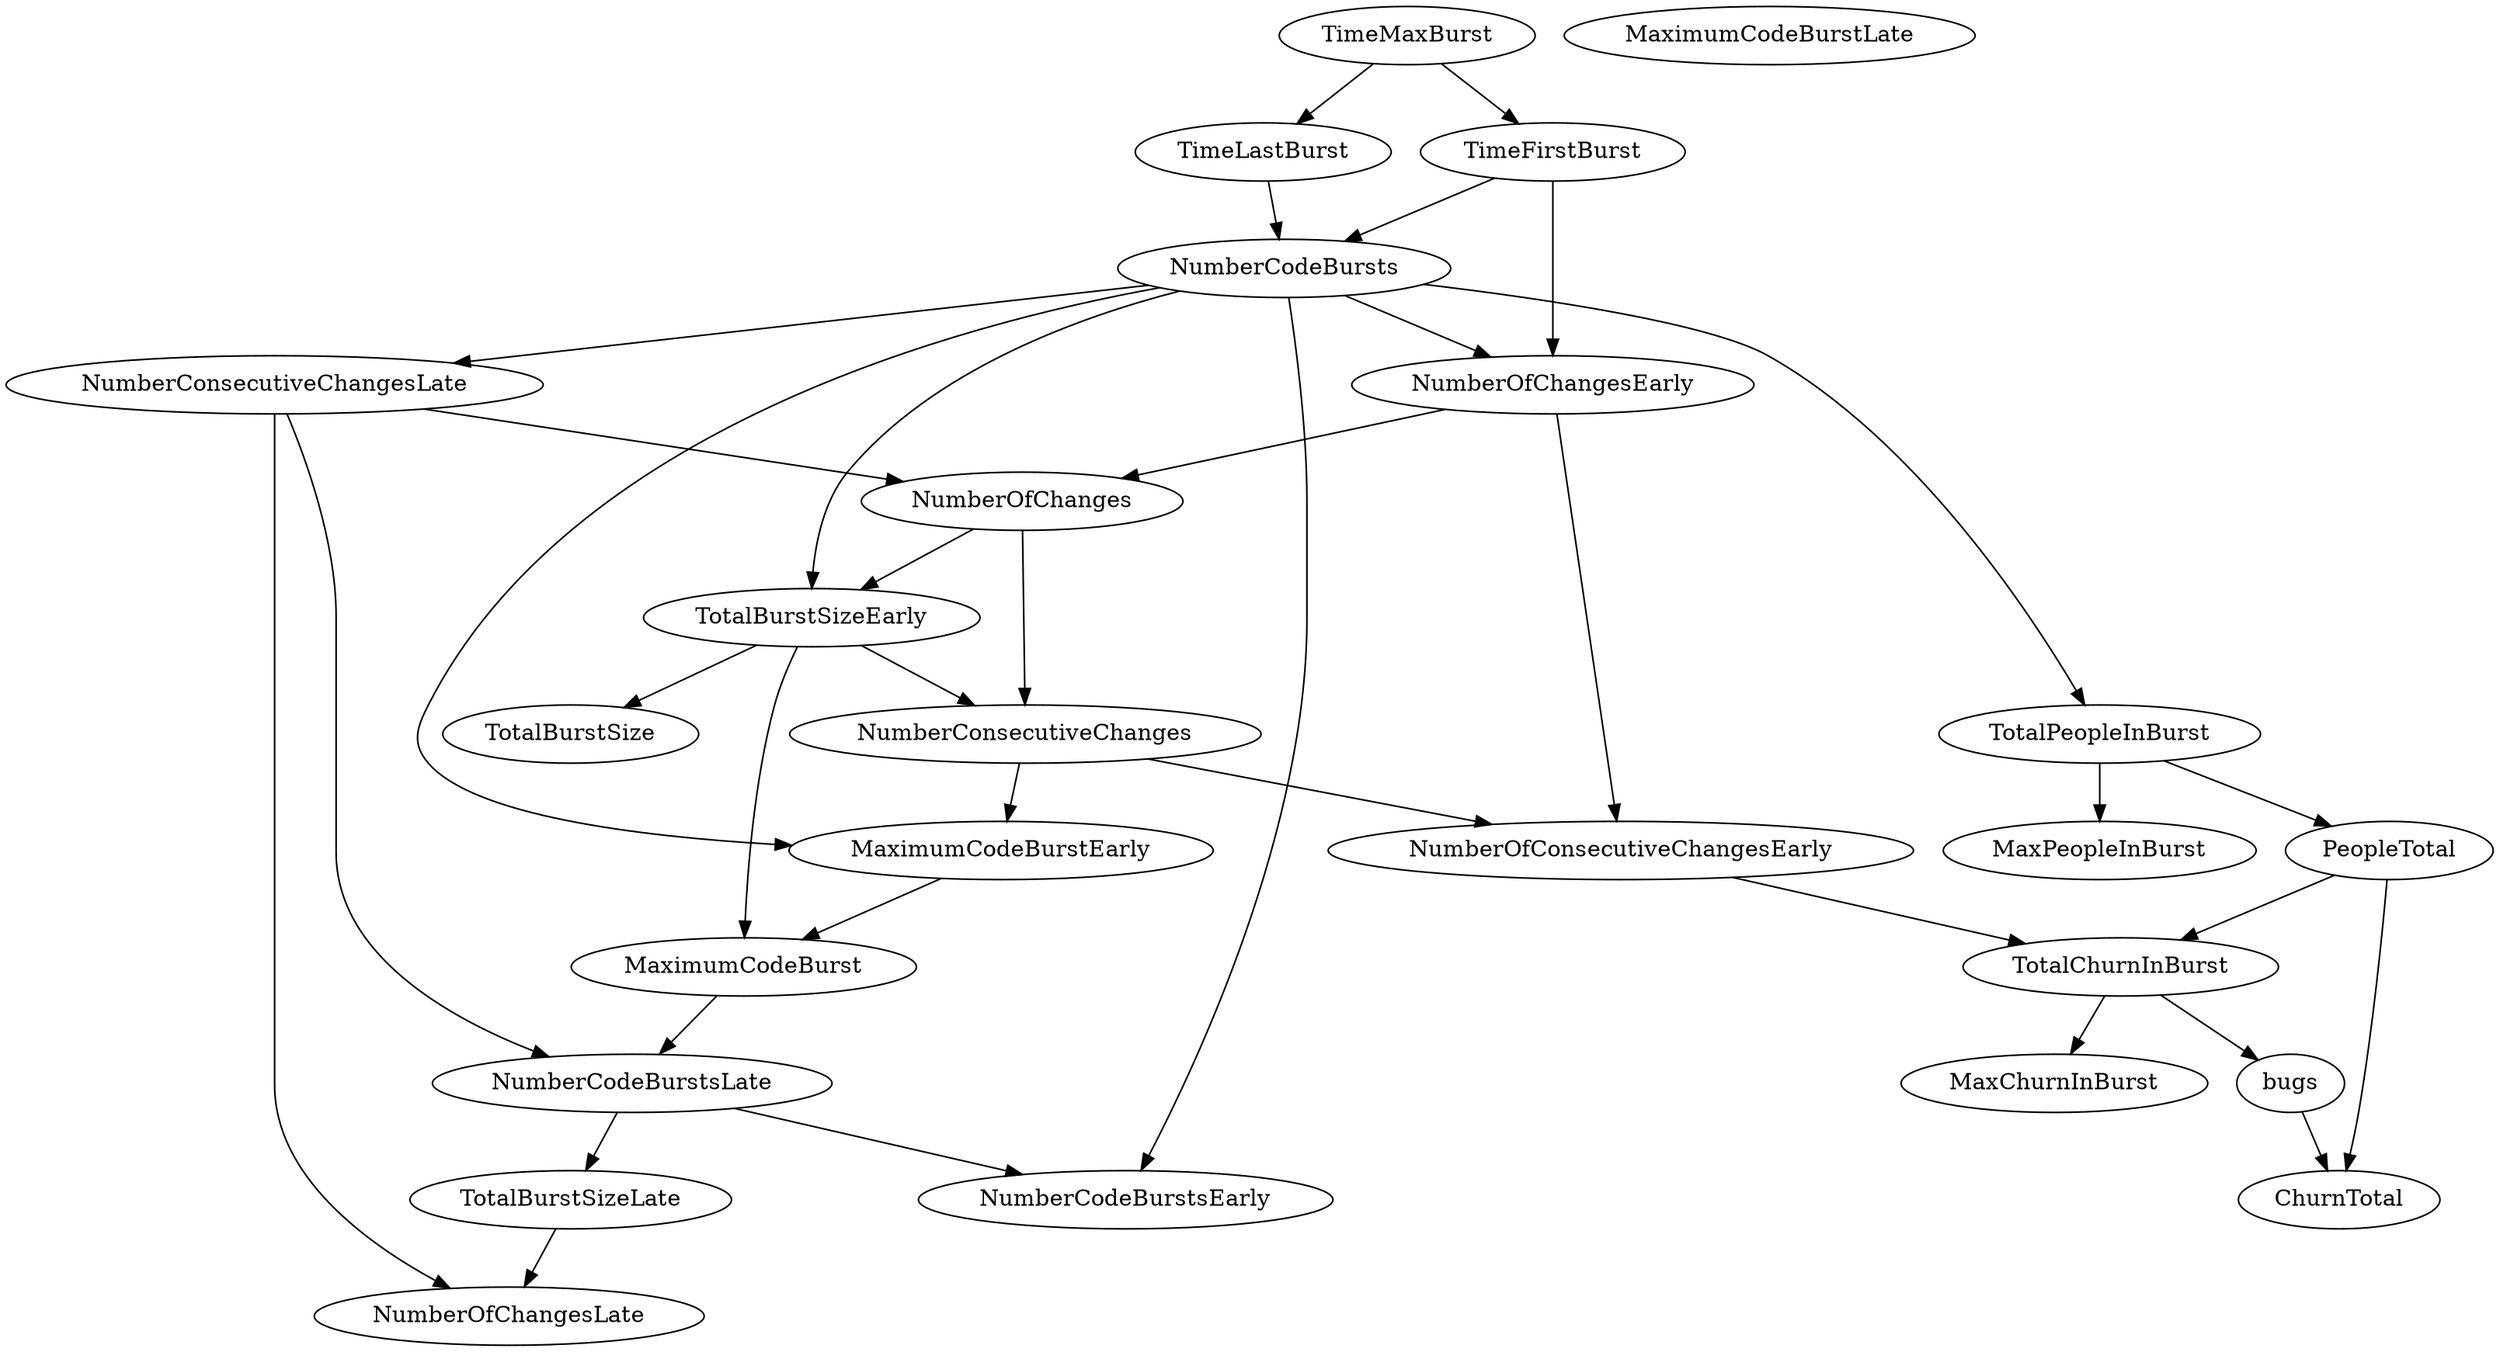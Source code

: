 digraph {
   TotalPeopleInBurst;
   MaximumCodeBurstLate;
   NumberOfChanges;
   MaxPeopleInBurst;
   TotalBurstSizeLate;
   NumberCodeBurstsLate;
   NumberOfChangesLate;
   NumberOfChangesEarly;
   MaxChurnInBurst;
   MaximumCodeBurstEarly;
   NumberCodeBurstsEarly;
   TimeFirstBurst;
   TotalChurnInBurst;
   ChurnTotal;
   MaximumCodeBurst;
   NumberOfConsecutiveChangesEarly;
   NumberConsecutiveChangesLate;
   TotalBurstSizeEarly;
   TotalBurstSize;
   TimeMaxBurst;
   NumberConsecutiveChanges;
   TimeLastBurst;
   NumberCodeBursts;
   PeopleTotal;
   bugs;
   TotalPeopleInBurst -> MaxPeopleInBurst;
   TotalPeopleInBurst -> PeopleTotal;
   NumberOfChanges -> TotalBurstSizeEarly;
   NumberOfChanges -> NumberConsecutiveChanges;
   TotalBurstSizeLate -> NumberOfChangesLate;
   NumberCodeBurstsLate -> TotalBurstSizeLate;
   NumberCodeBurstsLate -> NumberCodeBurstsEarly;
   NumberOfChangesEarly -> NumberOfChanges;
   NumberOfChangesEarly -> NumberOfConsecutiveChangesEarly;
   MaximumCodeBurstEarly -> MaximumCodeBurst;
   TimeFirstBurst -> NumberOfChangesEarly;
   TimeFirstBurst -> NumberCodeBursts;
   TotalChurnInBurst -> MaxChurnInBurst;
   TotalChurnInBurst -> bugs;
   MaximumCodeBurst -> NumberCodeBurstsLate;
   NumberOfConsecutiveChangesEarly -> TotalChurnInBurst;
   NumberConsecutiveChangesLate -> NumberOfChanges;
   NumberConsecutiveChangesLate -> NumberCodeBurstsLate;
   NumberConsecutiveChangesLate -> NumberOfChangesLate;
   TotalBurstSizeEarly -> MaximumCodeBurst;
   TotalBurstSizeEarly -> TotalBurstSize;
   TotalBurstSizeEarly -> NumberConsecutiveChanges;
   TimeMaxBurst -> TimeFirstBurst;
   TimeMaxBurst -> TimeLastBurst;
   NumberConsecutiveChanges -> MaximumCodeBurstEarly;
   NumberConsecutiveChanges -> NumberOfConsecutiveChangesEarly;
   TimeLastBurst -> NumberCodeBursts;
   NumberCodeBursts -> TotalPeopleInBurst;
   NumberCodeBursts -> NumberOfChangesEarly;
   NumberCodeBursts -> MaximumCodeBurstEarly;
   NumberCodeBursts -> NumberCodeBurstsEarly;
   NumberCodeBursts -> NumberConsecutiveChangesLate;
   NumberCodeBursts -> TotalBurstSizeEarly;
   PeopleTotal -> TotalChurnInBurst;
   PeopleTotal -> ChurnTotal;
   bugs -> ChurnTotal;
}
